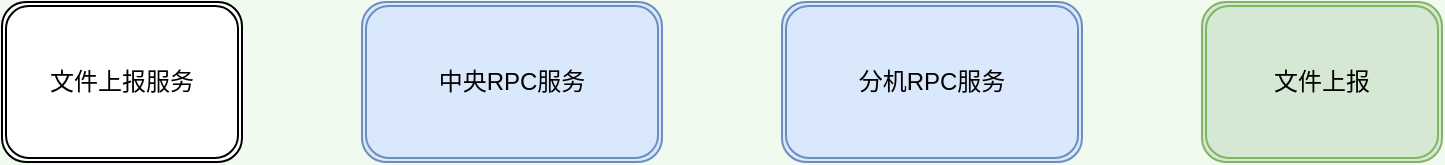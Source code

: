 <mxfile version="14.9.0" type="github">
  <diagram id="tpBG7AxIHuY1awPjeITL" name="Page-1">
    <mxGraphModel dx="1550" dy="835" grid="1" gridSize="10" guides="1" tooltips="1" connect="1" arrows="1" fold="1" page="1" pageScale="1" pageWidth="827" pageHeight="1169" background="#F1FAEE" math="0" shadow="0">
      <root>
        <mxCell id="0" />
        <mxCell id="1" parent="0" />
        <mxCell id="LrFnlgKekaoEcTwpI7f7-3" value="文件上报服务" style="shape=ext;double=1;rounded=1;whiteSpace=wrap;html=1;sketch=0;" parent="1" vertex="1">
          <mxGeometry x="10" y="40" width="120" height="80" as="geometry" />
        </mxCell>
        <mxCell id="LrFnlgKekaoEcTwpI7f7-4" value="中央RPC服务" style="shape=ext;double=1;rounded=1;whiteSpace=wrap;html=1;sketch=0;strokeColor=#6c8ebf;fillColor=#dae8fc;" parent="1" vertex="1">
          <mxGeometry x="190" y="40" width="150" height="80" as="geometry" />
        </mxCell>
        <mxCell id="LrFnlgKekaoEcTwpI7f7-5" value="文件上报" style="shape=ext;double=1;rounded=1;whiteSpace=wrap;html=1;sketch=0;strokeColor=#82b366;fillColor=#d5e8d4;" parent="1" vertex="1">
          <mxGeometry x="610" y="40" width="120" height="80" as="geometry" />
        </mxCell>
        <mxCell id="G1Jo3BN_IHVQqCNElftp-1" value="分机RPC服务" style="shape=ext;double=1;rounded=1;whiteSpace=wrap;html=1;sketch=0;strokeColor=#6c8ebf;fillColor=#dae8fc;" vertex="1" parent="1">
          <mxGeometry x="400" y="40" width="150" height="80" as="geometry" />
        </mxCell>
      </root>
    </mxGraphModel>
  </diagram>
</mxfile>
